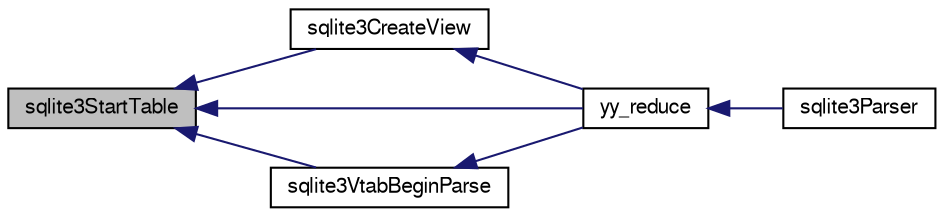 digraph "sqlite3StartTable"
{
  edge [fontname="FreeSans",fontsize="10",labelfontname="FreeSans",labelfontsize="10"];
  node [fontname="FreeSans",fontsize="10",shape=record];
  rankdir="LR";
  Node708526 [label="sqlite3StartTable",height=0.2,width=0.4,color="black", fillcolor="grey75", style="filled", fontcolor="black"];
  Node708526 -> Node708527 [dir="back",color="midnightblue",fontsize="10",style="solid",fontname="FreeSans"];
  Node708527 [label="sqlite3CreateView",height=0.2,width=0.4,color="black", fillcolor="white", style="filled",URL="$sqlite3_8c.html#a9d85cb00ff71dee5cd9a019503a6982e"];
  Node708527 -> Node708528 [dir="back",color="midnightblue",fontsize="10",style="solid",fontname="FreeSans"];
  Node708528 [label="yy_reduce",height=0.2,width=0.4,color="black", fillcolor="white", style="filled",URL="$sqlite3_8c.html#a7c419a9b25711c666a9a2449ef377f14"];
  Node708528 -> Node708529 [dir="back",color="midnightblue",fontsize="10",style="solid",fontname="FreeSans"];
  Node708529 [label="sqlite3Parser",height=0.2,width=0.4,color="black", fillcolor="white", style="filled",URL="$sqlite3_8c.html#a0327d71a5fabe0b6a343d78a2602e72a"];
  Node708526 -> Node708530 [dir="back",color="midnightblue",fontsize="10",style="solid",fontname="FreeSans"];
  Node708530 [label="sqlite3VtabBeginParse",height=0.2,width=0.4,color="black", fillcolor="white", style="filled",URL="$sqlite3_8c.html#a081b9e174ed9650ac90990d60cd36e96"];
  Node708530 -> Node708528 [dir="back",color="midnightblue",fontsize="10",style="solid",fontname="FreeSans"];
  Node708526 -> Node708528 [dir="back",color="midnightblue",fontsize="10",style="solid",fontname="FreeSans"];
}
